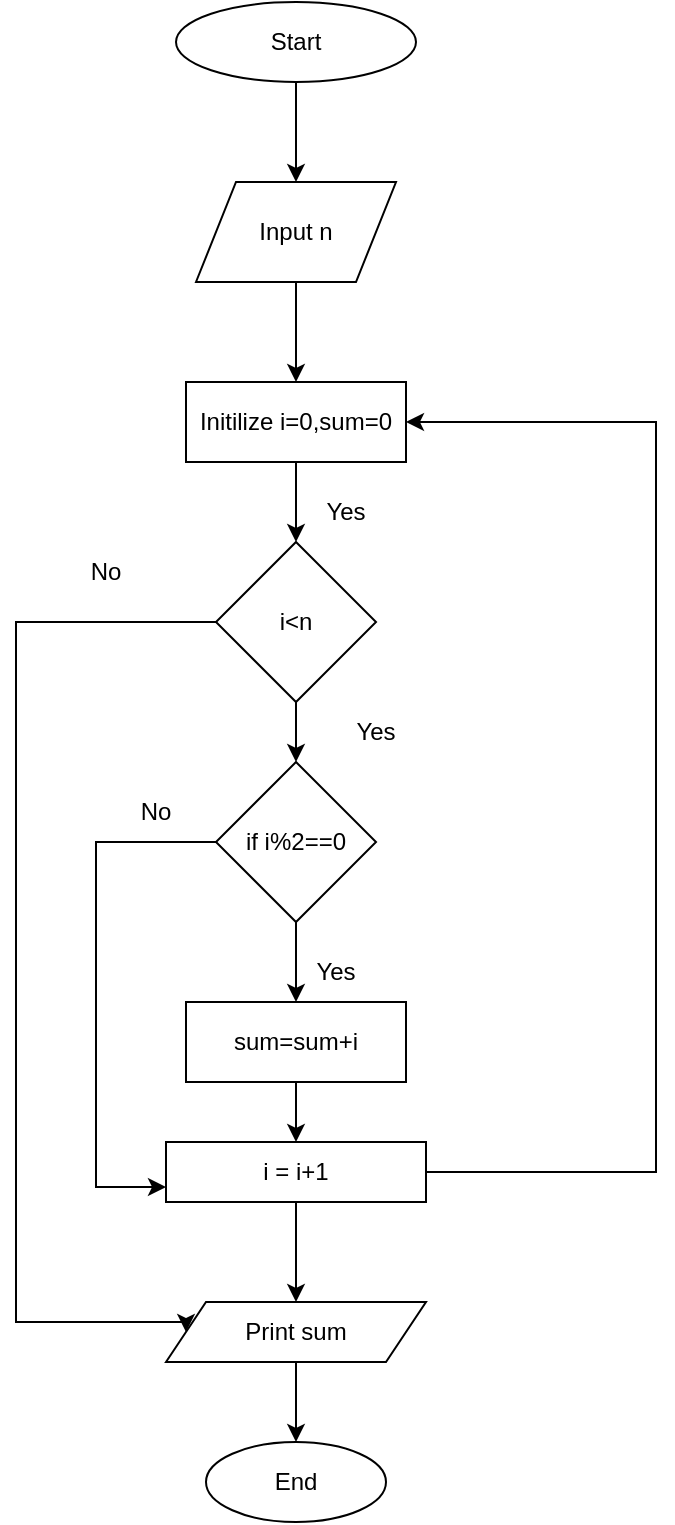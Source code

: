 <mxfile version="20.8.16" type="github">
  <diagram id="C5RBs43oDa-KdzZeNtuy" name="Page-1">
    <mxGraphModel dx="1040" dy="627" grid="1" gridSize="10" guides="1" tooltips="1" connect="1" arrows="1" fold="1" page="1" pageScale="1" pageWidth="827" pageHeight="1169" math="0" shadow="0">
      <root>
        <mxCell id="WIyWlLk6GJQsqaUBKTNV-0" />
        <mxCell id="WIyWlLk6GJQsqaUBKTNV-1" parent="WIyWlLk6GJQsqaUBKTNV-0" />
        <mxCell id="XQYkYuENIy1JusGPpLJj-2" style="edgeStyle=orthogonalEdgeStyle;rounded=0;orthogonalLoop=1;jettySize=auto;html=1;exitX=0.5;exitY=1;exitDx=0;exitDy=0;" edge="1" parent="WIyWlLk6GJQsqaUBKTNV-1" source="XQYkYuENIy1JusGPpLJj-0" target="XQYkYuENIy1JusGPpLJj-1">
          <mxGeometry relative="1" as="geometry" />
        </mxCell>
        <mxCell id="XQYkYuENIy1JusGPpLJj-0" value="Start" style="ellipse;whiteSpace=wrap;html=1;" vertex="1" parent="WIyWlLk6GJQsqaUBKTNV-1">
          <mxGeometry x="320" y="40" width="120" height="40" as="geometry" />
        </mxCell>
        <mxCell id="XQYkYuENIy1JusGPpLJj-4" style="edgeStyle=orthogonalEdgeStyle;rounded=0;orthogonalLoop=1;jettySize=auto;html=1;exitX=0.5;exitY=1;exitDx=0;exitDy=0;" edge="1" parent="WIyWlLk6GJQsqaUBKTNV-1" source="XQYkYuENIy1JusGPpLJj-1" target="XQYkYuENIy1JusGPpLJj-3">
          <mxGeometry relative="1" as="geometry" />
        </mxCell>
        <mxCell id="XQYkYuENIy1JusGPpLJj-1" value="Input n" style="shape=parallelogram;perimeter=parallelogramPerimeter;whiteSpace=wrap;html=1;fixedSize=1;" vertex="1" parent="WIyWlLk6GJQsqaUBKTNV-1">
          <mxGeometry x="330" y="130" width="100" height="50" as="geometry" />
        </mxCell>
        <mxCell id="XQYkYuENIy1JusGPpLJj-6" value="" style="edgeStyle=orthogonalEdgeStyle;rounded=0;orthogonalLoop=1;jettySize=auto;html=1;" edge="1" parent="WIyWlLk6GJQsqaUBKTNV-1" source="XQYkYuENIy1JusGPpLJj-3" target="XQYkYuENIy1JusGPpLJj-5">
          <mxGeometry relative="1" as="geometry" />
        </mxCell>
        <mxCell id="XQYkYuENIy1JusGPpLJj-3" value="Initilize i=0,sum=0" style="rounded=0;whiteSpace=wrap;html=1;" vertex="1" parent="WIyWlLk6GJQsqaUBKTNV-1">
          <mxGeometry x="325" y="230" width="110" height="40" as="geometry" />
        </mxCell>
        <mxCell id="XQYkYuENIy1JusGPpLJj-9" value="" style="edgeStyle=orthogonalEdgeStyle;rounded=0;orthogonalLoop=1;jettySize=auto;html=1;" edge="1" parent="WIyWlLk6GJQsqaUBKTNV-1" source="XQYkYuENIy1JusGPpLJj-5" target="XQYkYuENIy1JusGPpLJj-7">
          <mxGeometry relative="1" as="geometry" />
        </mxCell>
        <mxCell id="XQYkYuENIy1JusGPpLJj-19" style="edgeStyle=orthogonalEdgeStyle;rounded=0;orthogonalLoop=1;jettySize=auto;html=1;exitX=0;exitY=0.5;exitDx=0;exitDy=0;entryX=0;entryY=0.5;entryDx=0;entryDy=0;" edge="1" parent="WIyWlLk6GJQsqaUBKTNV-1" source="XQYkYuENIy1JusGPpLJj-5" target="XQYkYuENIy1JusGPpLJj-17">
          <mxGeometry relative="1" as="geometry">
            <mxPoint x="290" y="700" as="targetPoint" />
            <Array as="points">
              <mxPoint x="240" y="350" />
              <mxPoint x="240" y="700" />
              <mxPoint x="325" y="700" />
            </Array>
          </mxGeometry>
        </mxCell>
        <mxCell id="XQYkYuENIy1JusGPpLJj-5" value="i&amp;lt;n" style="rhombus;whiteSpace=wrap;html=1;" vertex="1" parent="WIyWlLk6GJQsqaUBKTNV-1">
          <mxGeometry x="340" y="310" width="80" height="80" as="geometry" />
        </mxCell>
        <mxCell id="XQYkYuENIy1JusGPpLJj-11" value="" style="edgeStyle=orthogonalEdgeStyle;rounded=0;orthogonalLoop=1;jettySize=auto;html=1;" edge="1" parent="WIyWlLk6GJQsqaUBKTNV-1" source="XQYkYuENIy1JusGPpLJj-7" target="XQYkYuENIy1JusGPpLJj-10">
          <mxGeometry relative="1" as="geometry" />
        </mxCell>
        <mxCell id="XQYkYuENIy1JusGPpLJj-20" style="edgeStyle=orthogonalEdgeStyle;rounded=0;orthogonalLoop=1;jettySize=auto;html=1;exitX=0;exitY=0.5;exitDx=0;exitDy=0;entryX=0;entryY=0.75;entryDx=0;entryDy=0;" edge="1" parent="WIyWlLk6GJQsqaUBKTNV-1" source="XQYkYuENIy1JusGPpLJj-7" target="XQYkYuENIy1JusGPpLJj-12">
          <mxGeometry relative="1" as="geometry">
            <Array as="points">
              <mxPoint x="280" y="460" />
              <mxPoint x="280" y="633" />
            </Array>
          </mxGeometry>
        </mxCell>
        <mxCell id="XQYkYuENIy1JusGPpLJj-7" value="if i%2==0" style="rhombus;whiteSpace=wrap;html=1;" vertex="1" parent="WIyWlLk6GJQsqaUBKTNV-1">
          <mxGeometry x="340" y="420" width="80" height="80" as="geometry" />
        </mxCell>
        <mxCell id="XQYkYuENIy1JusGPpLJj-16" value="" style="edgeStyle=orthogonalEdgeStyle;rounded=0;orthogonalLoop=1;jettySize=auto;html=1;" edge="1" parent="WIyWlLk6GJQsqaUBKTNV-1" source="XQYkYuENIy1JusGPpLJj-10" target="XQYkYuENIy1JusGPpLJj-12">
          <mxGeometry relative="1" as="geometry" />
        </mxCell>
        <mxCell id="XQYkYuENIy1JusGPpLJj-10" value="sum=sum+i" style="rounded=0;whiteSpace=wrap;html=1;" vertex="1" parent="WIyWlLk6GJQsqaUBKTNV-1">
          <mxGeometry x="325" y="540" width="110" height="40" as="geometry" />
        </mxCell>
        <mxCell id="XQYkYuENIy1JusGPpLJj-15" style="edgeStyle=orthogonalEdgeStyle;rounded=0;orthogonalLoop=1;jettySize=auto;html=1;entryX=1;entryY=0.5;entryDx=0;entryDy=0;" edge="1" parent="WIyWlLk6GJQsqaUBKTNV-1" source="XQYkYuENIy1JusGPpLJj-12" target="XQYkYuENIy1JusGPpLJj-3">
          <mxGeometry relative="1" as="geometry">
            <Array as="points">
              <mxPoint x="560" y="625" />
              <mxPoint x="560" y="250" />
            </Array>
          </mxGeometry>
        </mxCell>
        <mxCell id="XQYkYuENIy1JusGPpLJj-18" value="" style="edgeStyle=orthogonalEdgeStyle;rounded=0;orthogonalLoop=1;jettySize=auto;html=1;" edge="1" parent="WIyWlLk6GJQsqaUBKTNV-1" source="XQYkYuENIy1JusGPpLJj-12" target="XQYkYuENIy1JusGPpLJj-17">
          <mxGeometry relative="1" as="geometry" />
        </mxCell>
        <mxCell id="XQYkYuENIy1JusGPpLJj-12" value="i = i+1" style="rounded=0;whiteSpace=wrap;html=1;" vertex="1" parent="WIyWlLk6GJQsqaUBKTNV-1">
          <mxGeometry x="315" y="610" width="130" height="30" as="geometry" />
        </mxCell>
        <mxCell id="XQYkYuENIy1JusGPpLJj-13" value="Yes" style="text;strokeColor=none;align=center;fillColor=none;html=1;verticalAlign=middle;whiteSpace=wrap;rounded=0;" vertex="1" parent="WIyWlLk6GJQsqaUBKTNV-1">
          <mxGeometry x="375" y="280" width="60" height="30" as="geometry" />
        </mxCell>
        <mxCell id="XQYkYuENIy1JusGPpLJj-14" value="Yes" style="text;strokeColor=none;align=center;fillColor=none;html=1;verticalAlign=middle;whiteSpace=wrap;rounded=0;" vertex="1" parent="WIyWlLk6GJQsqaUBKTNV-1">
          <mxGeometry x="390" y="390" width="60" height="30" as="geometry" />
        </mxCell>
        <mxCell id="XQYkYuENIy1JusGPpLJj-25" value="" style="edgeStyle=orthogonalEdgeStyle;rounded=0;orthogonalLoop=1;jettySize=auto;html=1;" edge="1" parent="WIyWlLk6GJQsqaUBKTNV-1" source="XQYkYuENIy1JusGPpLJj-17" target="XQYkYuENIy1JusGPpLJj-24">
          <mxGeometry relative="1" as="geometry" />
        </mxCell>
        <mxCell id="XQYkYuENIy1JusGPpLJj-17" value="Print sum" style="shape=parallelogram;perimeter=parallelogramPerimeter;whiteSpace=wrap;html=1;fixedSize=1;" vertex="1" parent="WIyWlLk6GJQsqaUBKTNV-1">
          <mxGeometry x="315" y="690" width="130" height="30" as="geometry" />
        </mxCell>
        <mxCell id="XQYkYuENIy1JusGPpLJj-21" value="Yes" style="text;strokeColor=none;align=center;fillColor=none;html=1;verticalAlign=middle;whiteSpace=wrap;rounded=0;" vertex="1" parent="WIyWlLk6GJQsqaUBKTNV-1">
          <mxGeometry x="370" y="510" width="60" height="30" as="geometry" />
        </mxCell>
        <mxCell id="XQYkYuENIy1JusGPpLJj-22" value="No" style="text;strokeColor=none;align=center;fillColor=none;html=1;verticalAlign=middle;whiteSpace=wrap;rounded=0;" vertex="1" parent="WIyWlLk6GJQsqaUBKTNV-1">
          <mxGeometry x="255" y="310" width="60" height="30" as="geometry" />
        </mxCell>
        <mxCell id="XQYkYuENIy1JusGPpLJj-23" value="No" style="text;strokeColor=none;align=center;fillColor=none;html=1;verticalAlign=middle;whiteSpace=wrap;rounded=0;" vertex="1" parent="WIyWlLk6GJQsqaUBKTNV-1">
          <mxGeometry x="280" y="430" width="60" height="30" as="geometry" />
        </mxCell>
        <mxCell id="XQYkYuENIy1JusGPpLJj-24" value="End" style="ellipse;whiteSpace=wrap;html=1;" vertex="1" parent="WIyWlLk6GJQsqaUBKTNV-1">
          <mxGeometry x="335" y="760" width="90" height="40" as="geometry" />
        </mxCell>
      </root>
    </mxGraphModel>
  </diagram>
</mxfile>
